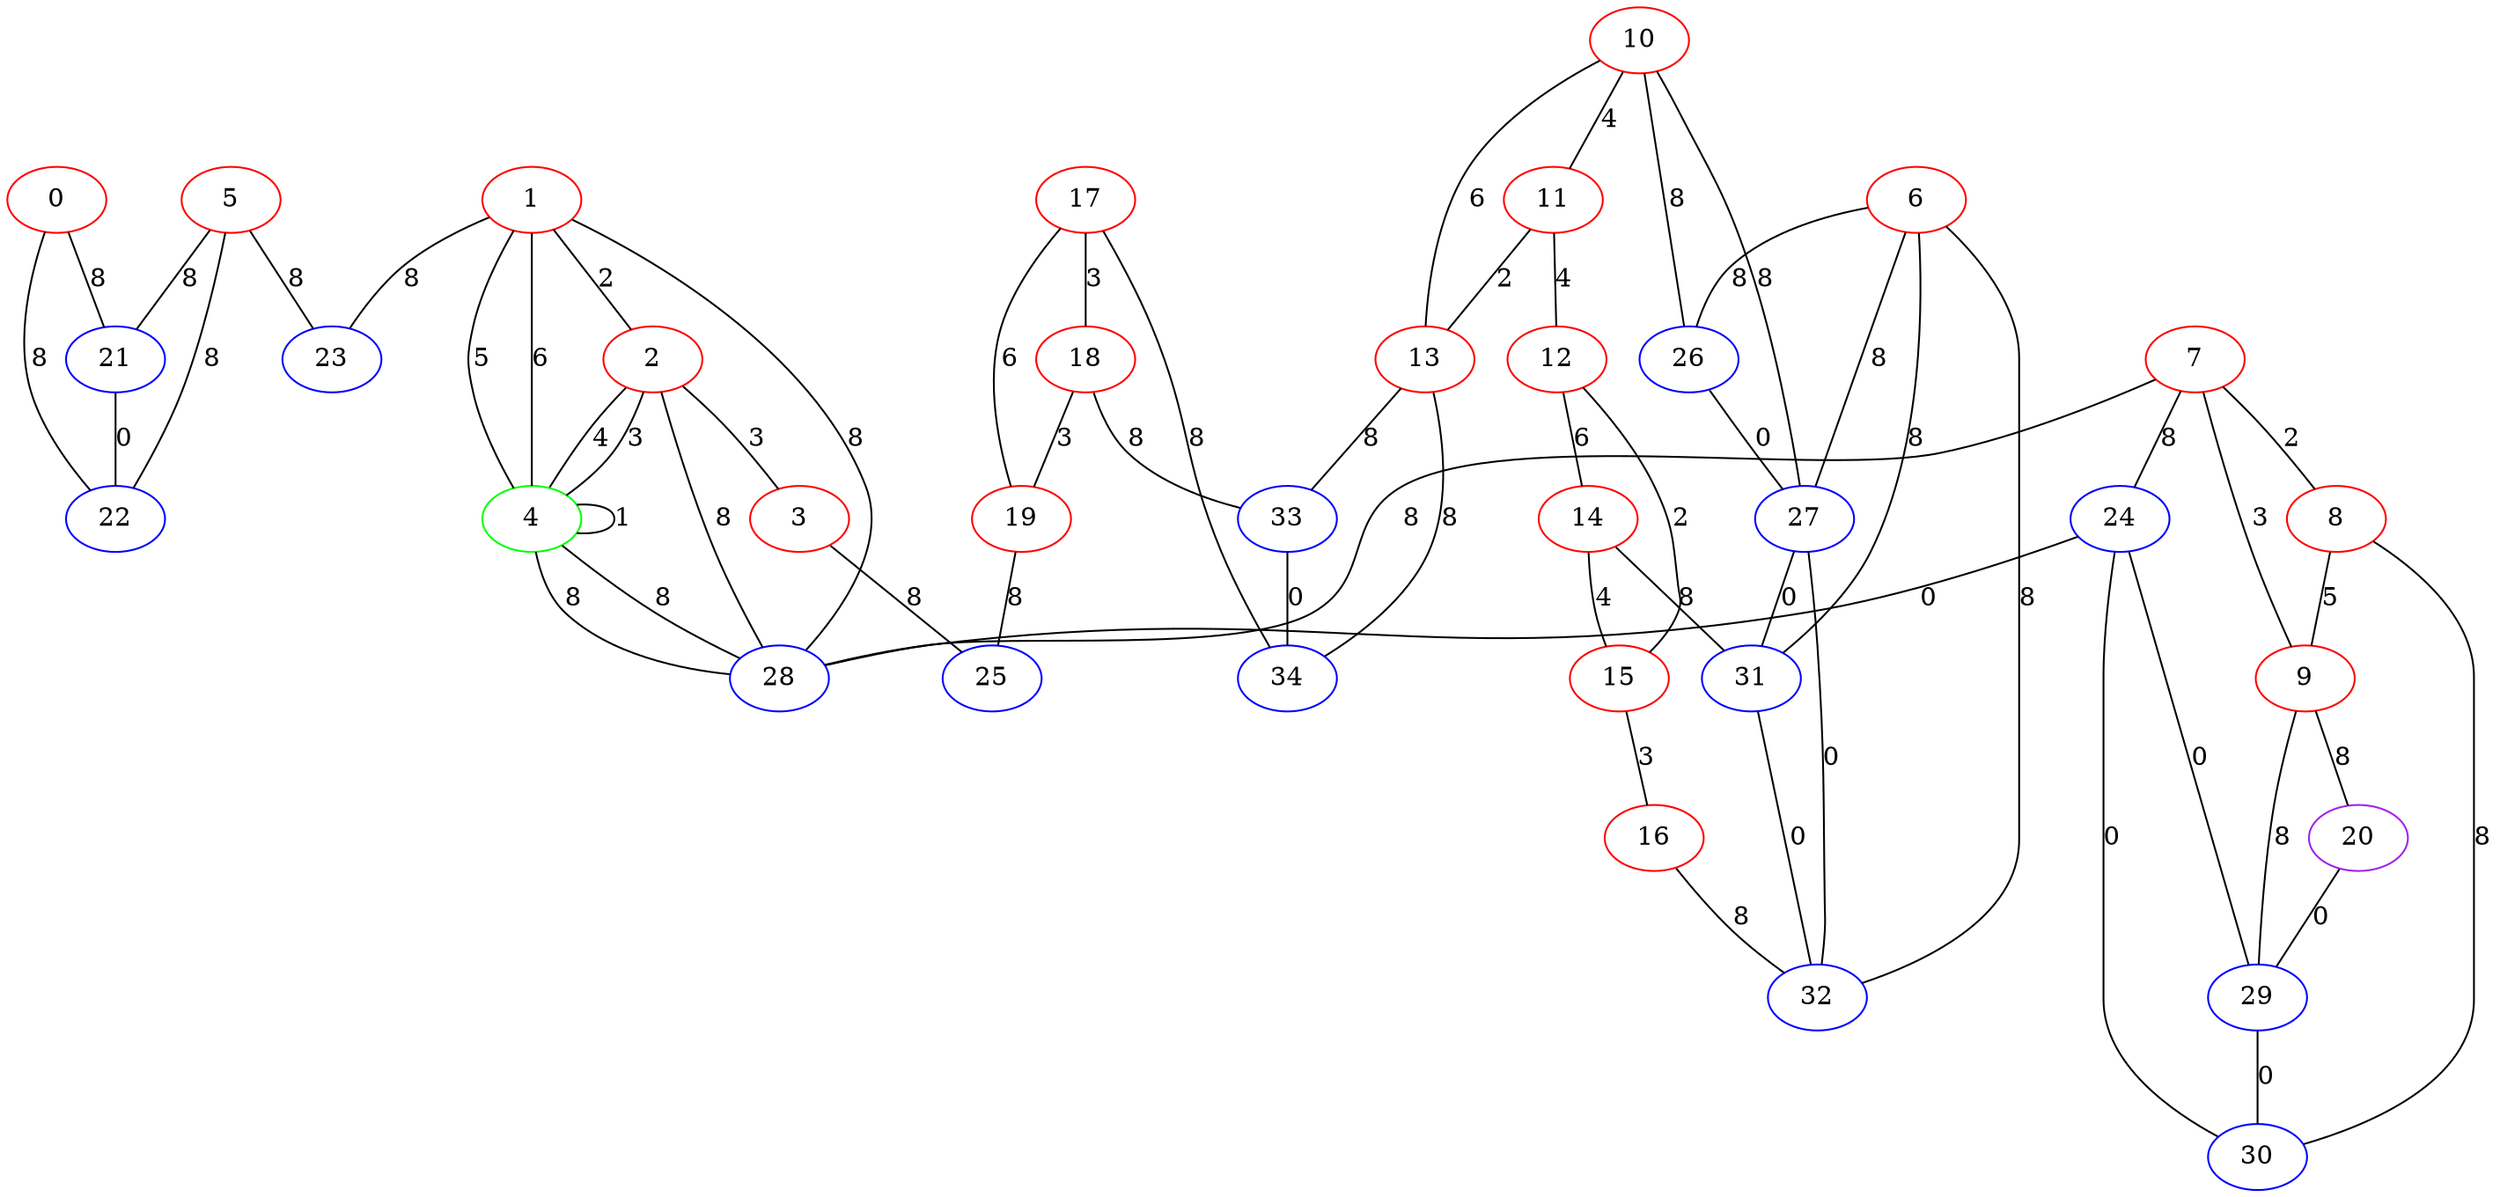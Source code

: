 graph "" {
0 [color=red, weight=1];
1 [color=red, weight=1];
2 [color=red, weight=1];
3 [color=red, weight=1];
4 [color=green, weight=2];
5 [color=red, weight=1];
6 [color=red, weight=1];
7 [color=red, weight=1];
8 [color=red, weight=1];
9 [color=red, weight=1];
10 [color=red, weight=1];
11 [color=red, weight=1];
12 [color=red, weight=1];
13 [color=red, weight=1];
14 [color=red, weight=1];
15 [color=red, weight=1];
16 [color=red, weight=1];
17 [color=red, weight=1];
18 [color=red, weight=1];
19 [color=red, weight=1];
20 [color=purple, weight=4];
21 [color=blue, weight=3];
22 [color=blue, weight=3];
23 [color=blue, weight=3];
24 [color=blue, weight=3];
25 [color=blue, weight=3];
26 [color=blue, weight=3];
27 [color=blue, weight=3];
28 [color=blue, weight=3];
29 [color=blue, weight=3];
30 [color=blue, weight=3];
31 [color=blue, weight=3];
32 [color=blue, weight=3];
33 [color=blue, weight=3];
34 [color=blue, weight=3];
0 -- 21  [key=0, label=8];
0 -- 22  [key=0, label=8];
1 -- 28  [key=0, label=8];
1 -- 2  [key=0, label=2];
1 -- 4  [key=0, label=5];
1 -- 4  [key=1, label=6];
1 -- 23  [key=0, label=8];
2 -- 3  [key=0, label=3];
2 -- 4  [key=0, label=3];
2 -- 4  [key=1, label=4];
2 -- 28  [key=0, label=8];
3 -- 25  [key=0, label=8];
4 -- 4  [key=0, label=1];
4 -- 28  [key=0, label=8];
4 -- 28  [key=1, label=8];
5 -- 21  [key=0, label=8];
5 -- 22  [key=0, label=8];
5 -- 23  [key=0, label=8];
6 -- 32  [key=0, label=8];
6 -- 26  [key=0, label=8];
6 -- 27  [key=0, label=8];
6 -- 31  [key=0, label=8];
7 -- 8  [key=0, label=2];
7 -- 9  [key=0, label=3];
7 -- 28  [key=0, label=8];
7 -- 24  [key=0, label=8];
8 -- 9  [key=0, label=5];
8 -- 30  [key=0, label=8];
9 -- 20  [key=0, label=8];
9 -- 29  [key=0, label=8];
10 -- 27  [key=0, label=8];
10 -- 26  [key=0, label=8];
10 -- 11  [key=0, label=4];
10 -- 13  [key=0, label=6];
11 -- 12  [key=0, label=4];
11 -- 13  [key=0, label=2];
12 -- 14  [key=0, label=6];
12 -- 15  [key=0, label=2];
13 -- 33  [key=0, label=8];
13 -- 34  [key=0, label=8];
14 -- 31  [key=0, label=8];
14 -- 15  [key=0, label=4];
15 -- 16  [key=0, label=3];
16 -- 32  [key=0, label=8];
17 -- 18  [key=0, label=3];
17 -- 19  [key=0, label=6];
17 -- 34  [key=0, label=8];
18 -- 19  [key=0, label=3];
18 -- 33  [key=0, label=8];
19 -- 25  [key=0, label=8];
20 -- 29  [key=0, label=0];
21 -- 22  [key=0, label=0];
24 -- 28  [key=0, label=0];
24 -- 29  [key=0, label=0];
24 -- 30  [key=0, label=0];
26 -- 27  [key=0, label=0];
27 -- 32  [key=0, label=0];
27 -- 31  [key=0, label=0];
29 -- 30  [key=0, label=0];
31 -- 32  [key=0, label=0];
33 -- 34  [key=0, label=0];
}
